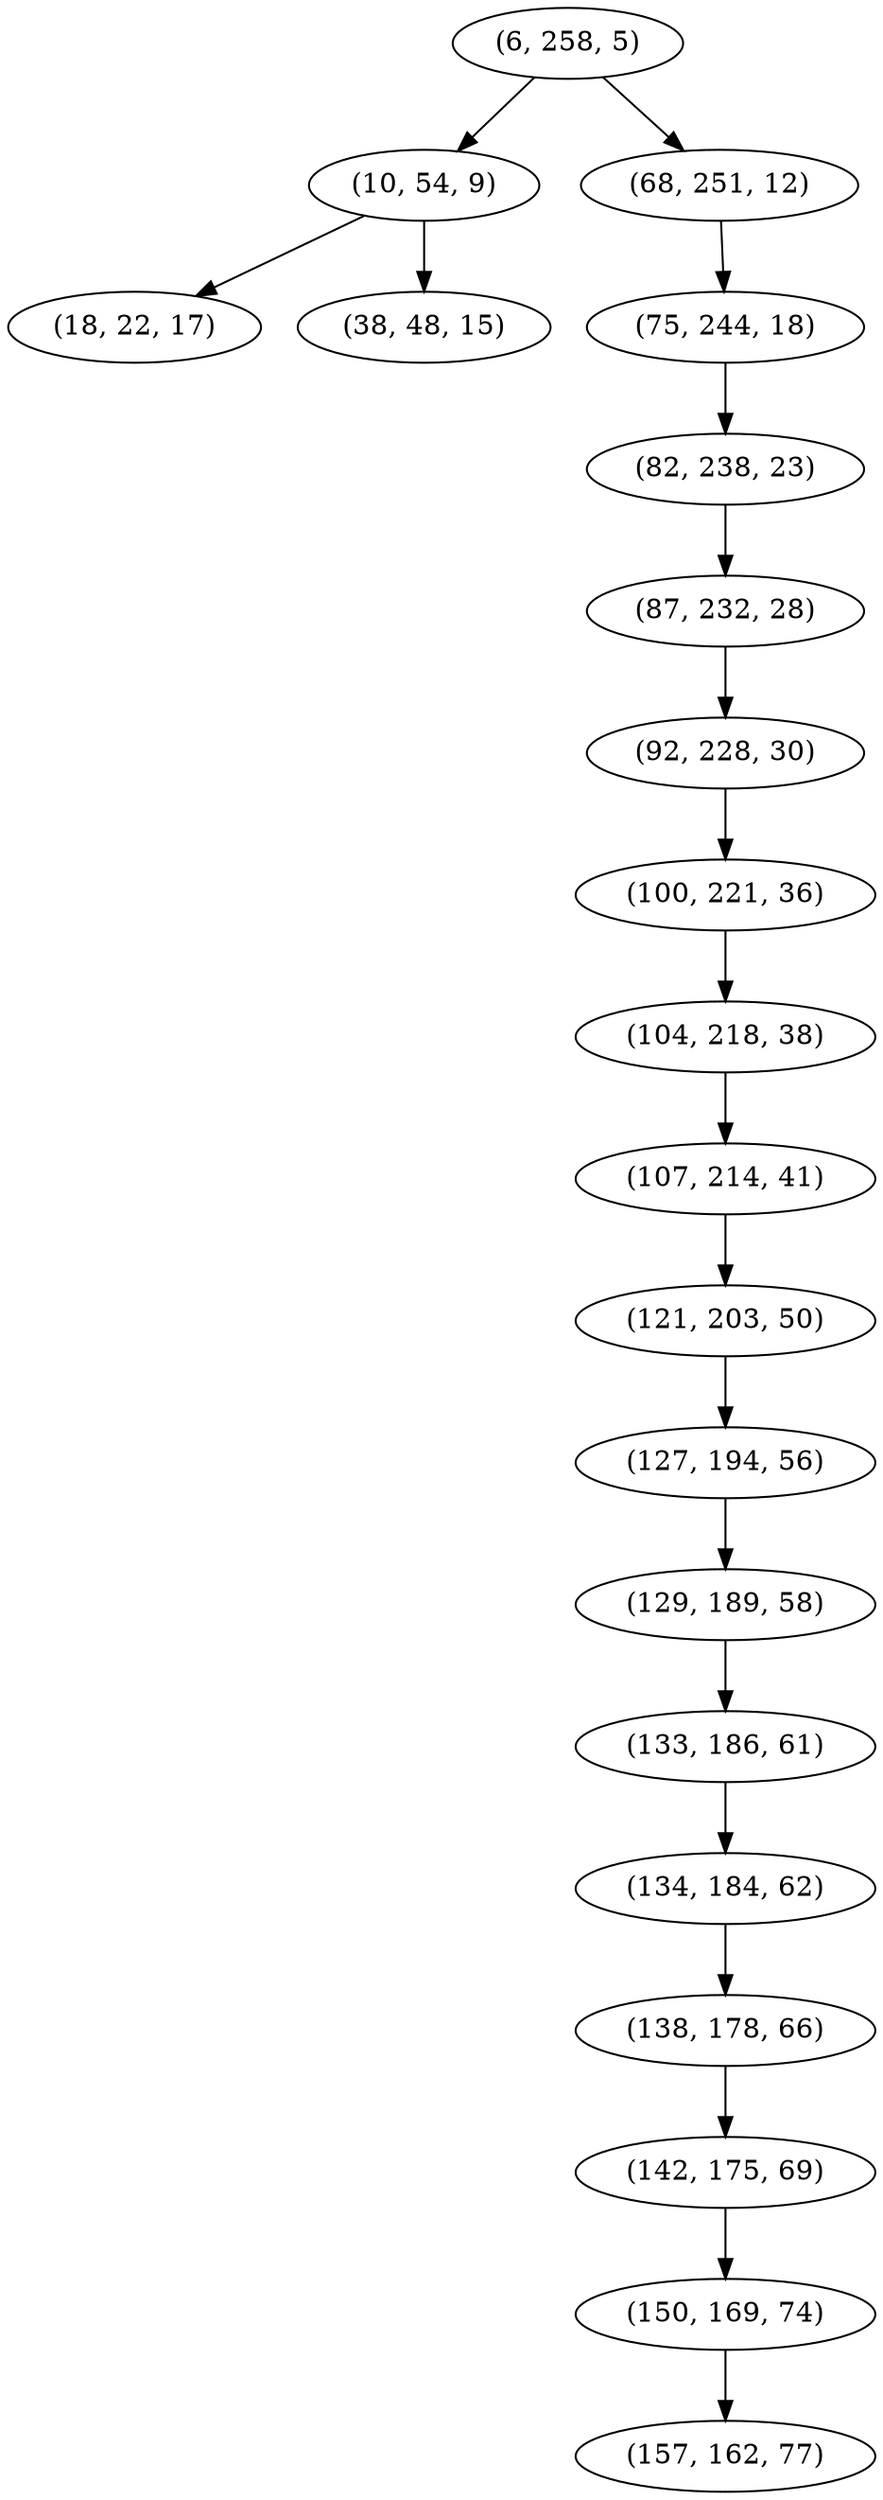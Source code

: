 digraph tree {
    "(6, 258, 5)";
    "(10, 54, 9)";
    "(18, 22, 17)";
    "(38, 48, 15)";
    "(68, 251, 12)";
    "(75, 244, 18)";
    "(82, 238, 23)";
    "(87, 232, 28)";
    "(92, 228, 30)";
    "(100, 221, 36)";
    "(104, 218, 38)";
    "(107, 214, 41)";
    "(121, 203, 50)";
    "(127, 194, 56)";
    "(129, 189, 58)";
    "(133, 186, 61)";
    "(134, 184, 62)";
    "(138, 178, 66)";
    "(142, 175, 69)";
    "(150, 169, 74)";
    "(157, 162, 77)";
    "(6, 258, 5)" -> "(10, 54, 9)";
    "(6, 258, 5)" -> "(68, 251, 12)";
    "(10, 54, 9)" -> "(18, 22, 17)";
    "(10, 54, 9)" -> "(38, 48, 15)";
    "(68, 251, 12)" -> "(75, 244, 18)";
    "(75, 244, 18)" -> "(82, 238, 23)";
    "(82, 238, 23)" -> "(87, 232, 28)";
    "(87, 232, 28)" -> "(92, 228, 30)";
    "(92, 228, 30)" -> "(100, 221, 36)";
    "(100, 221, 36)" -> "(104, 218, 38)";
    "(104, 218, 38)" -> "(107, 214, 41)";
    "(107, 214, 41)" -> "(121, 203, 50)";
    "(121, 203, 50)" -> "(127, 194, 56)";
    "(127, 194, 56)" -> "(129, 189, 58)";
    "(129, 189, 58)" -> "(133, 186, 61)";
    "(133, 186, 61)" -> "(134, 184, 62)";
    "(134, 184, 62)" -> "(138, 178, 66)";
    "(138, 178, 66)" -> "(142, 175, 69)";
    "(142, 175, 69)" -> "(150, 169, 74)";
    "(150, 169, 74)" -> "(157, 162, 77)";
}
